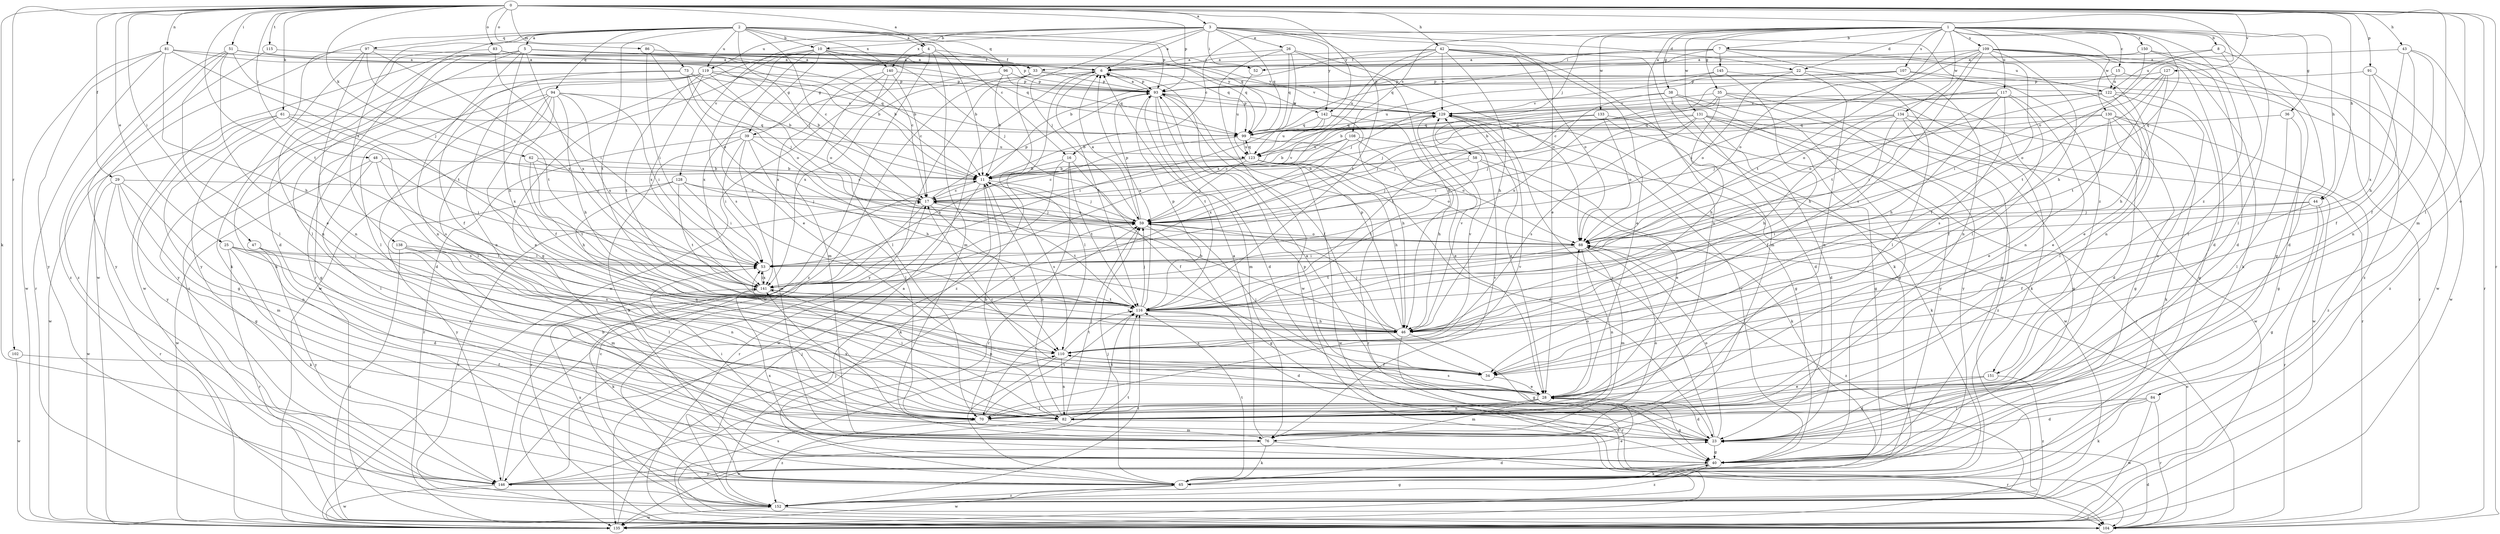 strict digraph  {
0;
1;
2;
3;
4;
5;
6;
7;
8;
10;
11;
15;
16;
17;
22;
23;
25;
26;
28;
29;
33;
34;
35;
36;
38;
39;
40;
42;
43;
44;
46;
47;
48;
51;
52;
53;
58;
59;
61;
62;
65;
70;
73;
76;
81;
82;
83;
84;
86;
88;
91;
93;
94;
96;
97;
99;
102;
104;
107;
108;
109;
110;
115;
116;
117;
119;
122;
123;
127;
128;
129;
130;
131;
133;
134;
135;
138;
140;
141;
142;
145;
146;
150;
151;
152;
0 -> 3  [label=a];
0 -> 4  [label=a];
0 -> 25  [label=e];
0 -> 29  [label=f];
0 -> 42  [label=h];
0 -> 43  [label=h];
0 -> 44  [label=h];
0 -> 47  [label=i];
0 -> 48  [label=i];
0 -> 51  [label=i];
0 -> 61  [label=k];
0 -> 62  [label=k];
0 -> 65  [label=k];
0 -> 70  [label=l];
0 -> 73  [label=m];
0 -> 76  [label=m];
0 -> 81  [label=n];
0 -> 83  [label=o];
0 -> 84  [label=o];
0 -> 86  [label=o];
0 -> 88  [label=o];
0 -> 91  [label=p];
0 -> 93  [label=p];
0 -> 102  [label=r];
0 -> 104  [label=r];
0 -> 115  [label=t];
0 -> 116  [label=t];
0 -> 127  [label=v];
0 -> 142  [label=y];
1 -> 7  [label=b];
1 -> 8  [label=b];
1 -> 15  [label=c];
1 -> 16  [label=c];
1 -> 22  [label=d];
1 -> 35  [label=g];
1 -> 36  [label=g];
1 -> 38  [label=g];
1 -> 44  [label=h];
1 -> 46  [label=h];
1 -> 58  [label=j];
1 -> 70  [label=l];
1 -> 82  [label=n];
1 -> 107  [label=s];
1 -> 108  [label=s];
1 -> 109  [label=s];
1 -> 116  [label=t];
1 -> 117  [label=u];
1 -> 130  [label=w];
1 -> 131  [label=w];
1 -> 133  [label=w];
1 -> 134  [label=w];
1 -> 150  [label=z];
1 -> 151  [label=z];
2 -> 4  [label=a];
2 -> 5  [label=a];
2 -> 10  [label=b];
2 -> 16  [label=c];
2 -> 17  [label=c];
2 -> 59  [label=j];
2 -> 93  [label=p];
2 -> 94  [label=q];
2 -> 96  [label=q];
2 -> 97  [label=q];
2 -> 99  [label=q];
2 -> 104  [label=r];
2 -> 116  [label=t];
2 -> 119  [label=u];
2 -> 135  [label=w];
2 -> 138  [label=x];
2 -> 140  [label=x];
3 -> 6  [label=a];
3 -> 10  [label=b];
3 -> 22  [label=d];
3 -> 26  [label=e];
3 -> 28  [label=e];
3 -> 52  [label=i];
3 -> 59  [label=j];
3 -> 99  [label=q];
3 -> 116  [label=t];
3 -> 119  [label=u];
3 -> 128  [label=v];
3 -> 140  [label=x];
3 -> 142  [label=y];
3 -> 151  [label=z];
4 -> 11  [label=b];
4 -> 33  [label=f];
4 -> 39  [label=g];
4 -> 76  [label=m];
4 -> 135  [label=w];
4 -> 152  [label=z];
5 -> 6  [label=a];
5 -> 11  [label=b];
5 -> 23  [label=d];
5 -> 46  [label=h];
5 -> 52  [label=i];
5 -> 65  [label=k];
5 -> 70  [label=l];
5 -> 82  [label=n];
5 -> 99  [label=q];
5 -> 129  [label=v];
5 -> 135  [label=w];
5 -> 141  [label=x];
5 -> 142  [label=y];
6 -> 93  [label=p];
6 -> 116  [label=t];
6 -> 141  [label=x];
6 -> 152  [label=z];
7 -> 6  [label=a];
7 -> 33  [label=f];
7 -> 52  [label=i];
7 -> 82  [label=n];
7 -> 99  [label=q];
7 -> 122  [label=u];
7 -> 145  [label=y];
7 -> 152  [label=z];
8 -> 6  [label=a];
8 -> 23  [label=d];
8 -> 70  [label=l];
8 -> 122  [label=u];
10 -> 17  [label=c];
10 -> 28  [label=e];
10 -> 33  [label=f];
10 -> 39  [label=g];
10 -> 40  [label=g];
10 -> 59  [label=j];
10 -> 99  [label=q];
10 -> 110  [label=s];
10 -> 135  [label=w];
11 -> 17  [label=c];
11 -> 59  [label=j];
11 -> 65  [label=k];
11 -> 104  [label=r];
11 -> 110  [label=s];
15 -> 88  [label=o];
15 -> 104  [label=r];
15 -> 122  [label=u];
16 -> 11  [label=b];
16 -> 34  [label=f];
16 -> 104  [label=r];
16 -> 116  [label=t];
16 -> 135  [label=w];
17 -> 59  [label=j];
17 -> 93  [label=p];
17 -> 104  [label=r];
17 -> 110  [label=s];
17 -> 116  [label=t];
17 -> 129  [label=v];
22 -> 70  [label=l];
22 -> 82  [label=n];
22 -> 88  [label=o];
22 -> 93  [label=p];
23 -> 6  [label=a];
23 -> 40  [label=g];
23 -> 88  [label=o];
23 -> 93  [label=p];
23 -> 129  [label=v];
25 -> 28  [label=e];
25 -> 53  [label=i];
25 -> 65  [label=k];
25 -> 104  [label=r];
25 -> 110  [label=s];
26 -> 6  [label=a];
26 -> 46  [label=h];
26 -> 88  [label=o];
26 -> 99  [label=q];
26 -> 123  [label=u];
26 -> 135  [label=w];
28 -> 17  [label=c];
28 -> 23  [label=d];
28 -> 40  [label=g];
28 -> 70  [label=l];
28 -> 76  [label=m];
28 -> 82  [label=n];
28 -> 88  [label=o];
28 -> 110  [label=s];
29 -> 17  [label=c];
29 -> 40  [label=g];
29 -> 76  [label=m];
29 -> 82  [label=n];
29 -> 104  [label=r];
29 -> 135  [label=w];
33 -> 70  [label=l];
33 -> 93  [label=p];
33 -> 129  [label=v];
33 -> 135  [label=w];
33 -> 146  [label=y];
34 -> 28  [label=e];
34 -> 59  [label=j];
35 -> 40  [label=g];
35 -> 46  [label=h];
35 -> 59  [label=j];
35 -> 65  [label=k];
35 -> 129  [label=v];
35 -> 141  [label=x];
35 -> 146  [label=y];
36 -> 40  [label=g];
36 -> 70  [label=l];
36 -> 99  [label=q];
38 -> 23  [label=d];
38 -> 40  [label=g];
38 -> 116  [label=t];
38 -> 129  [label=v];
38 -> 146  [label=y];
39 -> 46  [label=h];
39 -> 53  [label=i];
39 -> 65  [label=k];
39 -> 70  [label=l];
39 -> 76  [label=m];
39 -> 104  [label=r];
39 -> 123  [label=u];
40 -> 65  [label=k];
40 -> 129  [label=v];
40 -> 141  [label=x];
40 -> 146  [label=y];
40 -> 152  [label=z];
42 -> 6  [label=a];
42 -> 11  [label=b];
42 -> 28  [label=e];
42 -> 46  [label=h];
42 -> 65  [label=k];
42 -> 76  [label=m];
42 -> 88  [label=o];
42 -> 123  [label=u];
42 -> 129  [label=v];
42 -> 141  [label=x];
43 -> 6  [label=a];
43 -> 34  [label=f];
43 -> 46  [label=h];
43 -> 82  [label=n];
43 -> 104  [label=r];
44 -> 34  [label=f];
44 -> 40  [label=g];
44 -> 53  [label=i];
44 -> 59  [label=j];
44 -> 104  [label=r];
46 -> 11  [label=b];
46 -> 40  [label=g];
46 -> 59  [label=j];
46 -> 93  [label=p];
46 -> 104  [label=r];
46 -> 110  [label=s];
46 -> 129  [label=v];
46 -> 141  [label=x];
47 -> 23  [label=d];
47 -> 53  [label=i];
47 -> 146  [label=y];
48 -> 11  [label=b];
48 -> 53  [label=i];
48 -> 70  [label=l];
48 -> 110  [label=s];
48 -> 135  [label=w];
51 -> 6  [label=a];
51 -> 11  [label=b];
51 -> 28  [label=e];
51 -> 59  [label=j];
51 -> 70  [label=l];
51 -> 146  [label=y];
51 -> 152  [label=z];
52 -> 123  [label=u];
53 -> 141  [label=x];
58 -> 11  [label=b];
58 -> 28  [label=e];
58 -> 59  [label=j];
58 -> 65  [label=k];
58 -> 116  [label=t];
59 -> 6  [label=a];
59 -> 17  [label=c];
59 -> 40  [label=g];
59 -> 88  [label=o];
59 -> 93  [label=p];
61 -> 40  [label=g];
61 -> 99  [label=q];
61 -> 110  [label=s];
61 -> 135  [label=w];
61 -> 141  [label=x];
61 -> 146  [label=y];
62 -> 11  [label=b];
62 -> 17  [label=c];
62 -> 46  [label=h];
62 -> 116  [label=t];
65 -> 23  [label=d];
65 -> 59  [label=j];
65 -> 116  [label=t];
65 -> 135  [label=w];
65 -> 152  [label=z];
70 -> 11  [label=b];
70 -> 76  [label=m];
70 -> 116  [label=t];
70 -> 129  [label=v];
70 -> 141  [label=x];
70 -> 152  [label=z];
73 -> 11  [label=b];
73 -> 34  [label=f];
73 -> 59  [label=j];
73 -> 88  [label=o];
73 -> 93  [label=p];
73 -> 146  [label=y];
76 -> 6  [label=a];
76 -> 53  [label=i];
76 -> 65  [label=k];
76 -> 88  [label=o];
76 -> 104  [label=r];
76 -> 129  [label=v];
81 -> 6  [label=a];
81 -> 11  [label=b];
81 -> 46  [label=h];
81 -> 104  [label=r];
81 -> 116  [label=t];
81 -> 135  [label=w];
81 -> 146  [label=y];
82 -> 11  [label=b];
82 -> 23  [label=d];
82 -> 53  [label=i];
82 -> 59  [label=j];
82 -> 116  [label=t];
82 -> 135  [label=w];
83 -> 6  [label=a];
83 -> 53  [label=i];
83 -> 82  [label=n];
83 -> 93  [label=p];
83 -> 99  [label=q];
84 -> 23  [label=d];
84 -> 65  [label=k];
84 -> 70  [label=l];
84 -> 104  [label=r];
84 -> 135  [label=w];
86 -> 6  [label=a];
86 -> 53  [label=i];
86 -> 88  [label=o];
88 -> 53  [label=i];
88 -> 76  [label=m];
88 -> 82  [label=n];
88 -> 116  [label=t];
88 -> 152  [label=z];
91 -> 34  [label=f];
91 -> 93  [label=p];
91 -> 135  [label=w];
91 -> 141  [label=x];
93 -> 6  [label=a];
93 -> 23  [label=d];
93 -> 34  [label=f];
93 -> 76  [label=m];
93 -> 116  [label=t];
93 -> 129  [label=v];
94 -> 23  [label=d];
94 -> 28  [label=e];
94 -> 34  [label=f];
94 -> 40  [label=g];
94 -> 46  [label=h];
94 -> 53  [label=i];
94 -> 70  [label=l];
94 -> 129  [label=v];
94 -> 141  [label=x];
96 -> 11  [label=b];
96 -> 93  [label=p];
96 -> 99  [label=q];
96 -> 141  [label=x];
97 -> 6  [label=a];
97 -> 65  [label=k];
97 -> 82  [label=n];
97 -> 116  [label=t];
97 -> 141  [label=x];
97 -> 146  [label=y];
99 -> 88  [label=o];
99 -> 123  [label=u];
99 -> 141  [label=x];
102 -> 34  [label=f];
102 -> 135  [label=w];
104 -> 17  [label=c];
104 -> 23  [label=d];
104 -> 88  [label=o];
104 -> 110  [label=s];
107 -> 17  [label=c];
107 -> 28  [label=e];
107 -> 93  [label=p];
107 -> 123  [label=u];
107 -> 152  [label=z];
108 -> 11  [label=b];
108 -> 17  [label=c];
108 -> 46  [label=h];
108 -> 65  [label=k];
108 -> 123  [label=u];
108 -> 141  [label=x];
109 -> 6  [label=a];
109 -> 23  [label=d];
109 -> 34  [label=f];
109 -> 53  [label=i];
109 -> 65  [label=k];
109 -> 70  [label=l];
109 -> 82  [label=n];
109 -> 88  [label=o];
109 -> 110  [label=s];
109 -> 116  [label=t];
109 -> 135  [label=w];
110 -> 34  [label=f];
110 -> 65  [label=k];
110 -> 82  [label=n];
110 -> 116  [label=t];
110 -> 129  [label=v];
115 -> 6  [label=a];
115 -> 152  [label=z];
116 -> 6  [label=a];
116 -> 23  [label=d];
116 -> 46  [label=h];
116 -> 59  [label=j];
116 -> 93  [label=p];
117 -> 11  [label=b];
117 -> 28  [label=e];
117 -> 34  [label=f];
117 -> 46  [label=h];
117 -> 53  [label=i];
117 -> 110  [label=s];
117 -> 129  [label=v];
119 -> 11  [label=b];
119 -> 70  [label=l];
119 -> 82  [label=n];
119 -> 88  [label=o];
119 -> 93  [label=p];
119 -> 99  [label=q];
119 -> 116  [label=t];
119 -> 141  [label=x];
119 -> 152  [label=z];
122 -> 11  [label=b];
122 -> 40  [label=g];
122 -> 70  [label=l];
122 -> 82  [label=n];
122 -> 88  [label=o];
122 -> 129  [label=v];
123 -> 11  [label=b];
123 -> 17  [label=c];
123 -> 23  [label=d];
123 -> 46  [label=h];
123 -> 59  [label=j];
123 -> 88  [label=o];
123 -> 99  [label=q];
123 -> 104  [label=r];
123 -> 135  [label=w];
127 -> 46  [label=h];
127 -> 53  [label=i];
127 -> 88  [label=o];
127 -> 93  [label=p];
127 -> 116  [label=t];
128 -> 17  [label=c];
128 -> 53  [label=i];
128 -> 59  [label=j];
128 -> 82  [label=n];
128 -> 116  [label=t];
128 -> 146  [label=y];
129 -> 11  [label=b];
129 -> 28  [label=e];
129 -> 40  [label=g];
129 -> 93  [label=p];
129 -> 99  [label=q];
130 -> 23  [label=d];
130 -> 28  [label=e];
130 -> 40  [label=g];
130 -> 59  [label=j];
130 -> 65  [label=k];
130 -> 99  [label=q];
130 -> 152  [label=z];
131 -> 23  [label=d];
131 -> 40  [label=g];
131 -> 53  [label=i];
131 -> 59  [label=j];
131 -> 99  [label=q];
131 -> 110  [label=s];
131 -> 135  [label=w];
131 -> 152  [label=z];
133 -> 59  [label=j];
133 -> 88  [label=o];
133 -> 99  [label=q];
133 -> 104  [label=r];
133 -> 135  [label=w];
134 -> 34  [label=f];
134 -> 40  [label=g];
134 -> 46  [label=h];
134 -> 59  [label=j];
134 -> 99  [label=q];
134 -> 104  [label=r];
134 -> 135  [label=w];
135 -> 59  [label=j];
138 -> 53  [label=i];
138 -> 70  [label=l];
138 -> 76  [label=m];
138 -> 82  [label=n];
138 -> 104  [label=r];
140 -> 17  [label=c];
140 -> 70  [label=l];
140 -> 76  [label=m];
140 -> 93  [label=p];
140 -> 141  [label=x];
141 -> 53  [label=i];
141 -> 65  [label=k];
141 -> 82  [label=n];
141 -> 116  [label=t];
142 -> 28  [label=e];
142 -> 46  [label=h];
142 -> 53  [label=i];
142 -> 99  [label=q];
142 -> 123  [label=u];
145 -> 46  [label=h];
145 -> 59  [label=j];
145 -> 82  [label=n];
145 -> 93  [label=p];
146 -> 11  [label=b];
146 -> 28  [label=e];
146 -> 59  [label=j];
146 -> 116  [label=t];
146 -> 135  [label=w];
150 -> 6  [label=a];
150 -> 23  [label=d];
150 -> 40  [label=g];
150 -> 116  [label=t];
151 -> 23  [label=d];
151 -> 28  [label=e];
151 -> 152  [label=z];
152 -> 6  [label=a];
152 -> 17  [label=c];
152 -> 40  [label=g];
152 -> 104  [label=r];
152 -> 116  [label=t];
152 -> 135  [label=w];
152 -> 141  [label=x];
}
